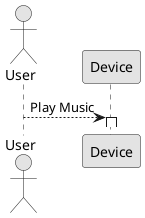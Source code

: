 @startuml
skinparam monochrome true
skinparam classAttributeIconSize 0
actor User
participant Device
User --> Device : Play Music
activate Device
@enduml